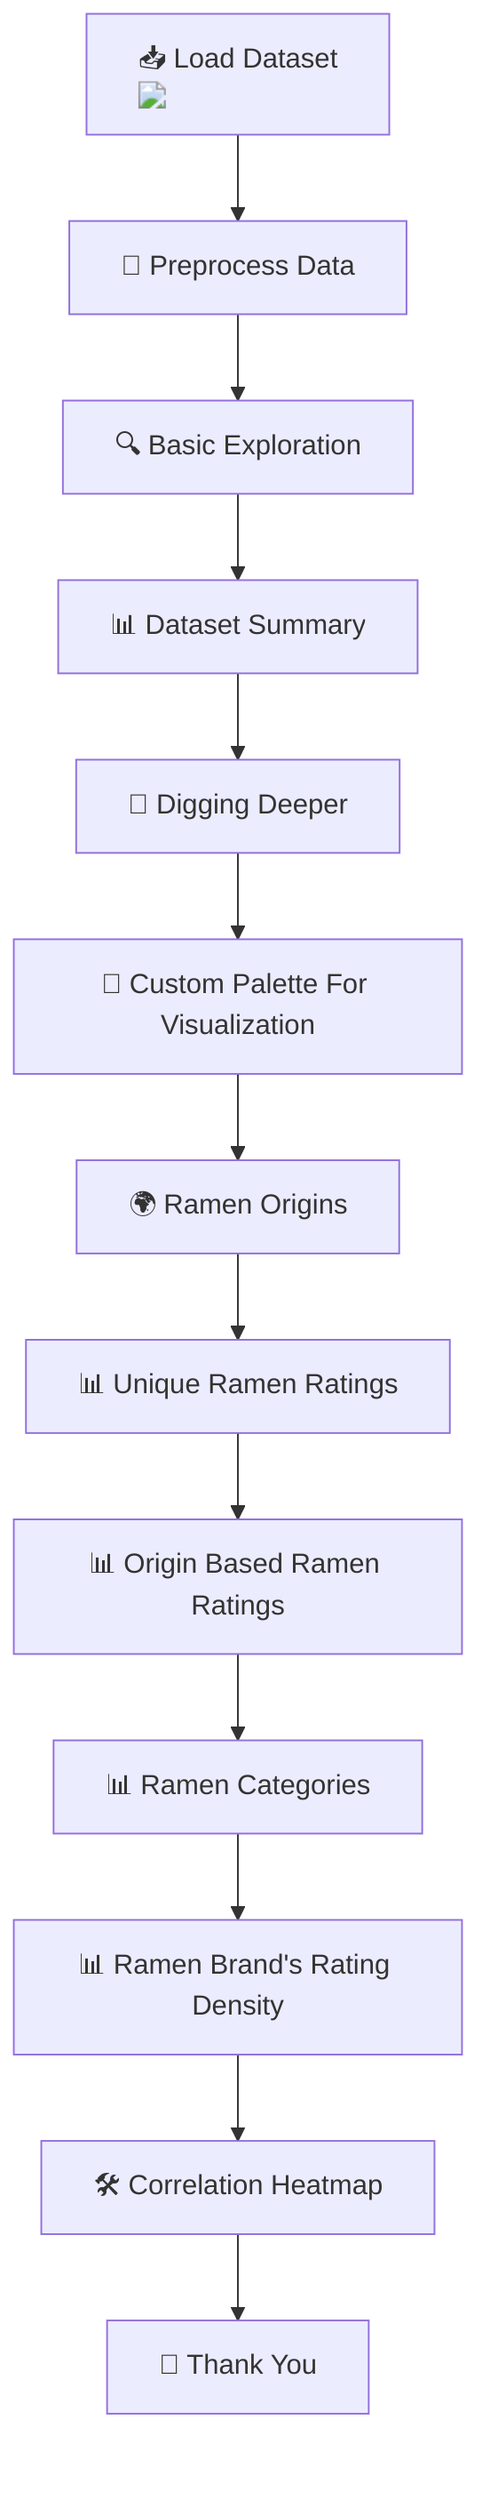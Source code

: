 flowchart TD
    A["📥 Load Dataset <img src='icons/file.svg' />"] --> B["🧹 Preprocess Data"]
    B --> C["🔍 Basic Exploration"]
    C --> D["📊 Dataset Summary"]
    D --> E["🔎 Digging Deeper"]
    E --> F["🎨 Custom Palette For Visualization"]
    F --> G["🌍 Ramen Origins"]
    G --> H["📊 Unique Ramen Ratings"]
    H --> I["📊 Origin Based Ramen Ratings"]
    I --> J["📊 Ramen Categories"]
    J --> K["📊 Ramen Brand's Rating Density"]
    K --> L["🛠️ Correlation Heatmap"]
    L --> M["🙏 Thank You"]